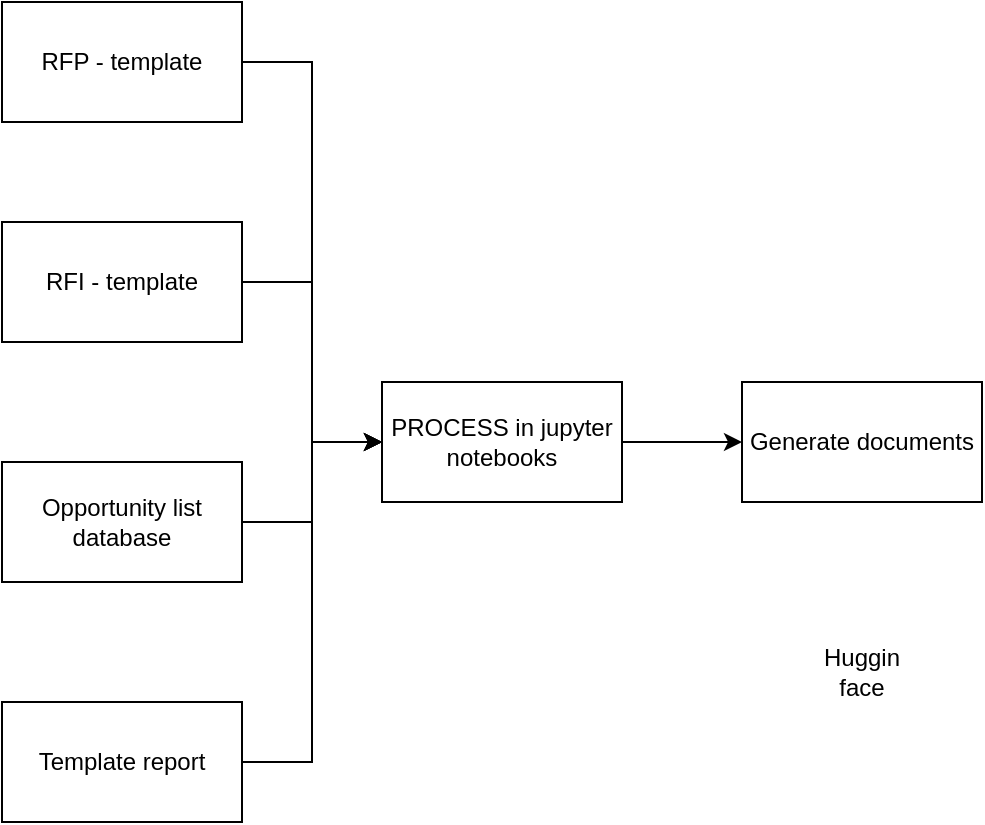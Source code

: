 <mxfile version="22.1.0" type="github">
  <diagram name="Page-1" id="LzVPZ3oxSGh7zD29kF9I">
    <mxGraphModel dx="1122" dy="684" grid="1" gridSize="10" guides="1" tooltips="1" connect="1" arrows="1" fold="1" page="1" pageScale="1" pageWidth="827" pageHeight="1169" math="0" shadow="0">
      <root>
        <mxCell id="0" />
        <mxCell id="1" parent="0" />
        <mxCell id="DAecCU17Xr3ylwO8C8Ry-10" value="" style="edgeStyle=orthogonalEdgeStyle;rounded=0;orthogonalLoop=1;jettySize=auto;html=1;" edge="1" parent="1" source="DAecCU17Xr3ylwO8C8Ry-2" target="DAecCU17Xr3ylwO8C8Ry-9">
          <mxGeometry relative="1" as="geometry" />
        </mxCell>
        <mxCell id="DAecCU17Xr3ylwO8C8Ry-2" value="PROCESS in jupyter notebooks" style="rounded=0;whiteSpace=wrap;html=1;" vertex="1" parent="1">
          <mxGeometry x="330" y="330" width="120" height="60" as="geometry" />
        </mxCell>
        <mxCell id="DAecCU17Xr3ylwO8C8Ry-6" style="edgeStyle=orthogonalEdgeStyle;rounded=0;orthogonalLoop=1;jettySize=auto;html=1;entryX=0;entryY=0.5;entryDx=0;entryDy=0;" edge="1" parent="1" source="DAecCU17Xr3ylwO8C8Ry-3" target="DAecCU17Xr3ylwO8C8Ry-2">
          <mxGeometry relative="1" as="geometry" />
        </mxCell>
        <mxCell id="DAecCU17Xr3ylwO8C8Ry-3" value="RFP - template" style="rounded=0;whiteSpace=wrap;html=1;" vertex="1" parent="1">
          <mxGeometry x="140" y="140" width="120" height="60" as="geometry" />
        </mxCell>
        <mxCell id="DAecCU17Xr3ylwO8C8Ry-7" style="edgeStyle=orthogonalEdgeStyle;rounded=0;orthogonalLoop=1;jettySize=auto;html=1;entryX=0;entryY=0.5;entryDx=0;entryDy=0;" edge="1" parent="1" source="DAecCU17Xr3ylwO8C8Ry-4" target="DAecCU17Xr3ylwO8C8Ry-2">
          <mxGeometry relative="1" as="geometry">
            <mxPoint x="330" y="280" as="targetPoint" />
          </mxGeometry>
        </mxCell>
        <mxCell id="DAecCU17Xr3ylwO8C8Ry-4" value="RFI - template" style="rounded=0;whiteSpace=wrap;html=1;" vertex="1" parent="1">
          <mxGeometry x="140" y="250" width="120" height="60" as="geometry" />
        </mxCell>
        <mxCell id="DAecCU17Xr3ylwO8C8Ry-8" style="edgeStyle=orthogonalEdgeStyle;rounded=0;orthogonalLoop=1;jettySize=auto;html=1;entryX=0;entryY=0.5;entryDx=0;entryDy=0;" edge="1" parent="1" source="DAecCU17Xr3ylwO8C8Ry-5" target="DAecCU17Xr3ylwO8C8Ry-2">
          <mxGeometry relative="1" as="geometry" />
        </mxCell>
        <mxCell id="DAecCU17Xr3ylwO8C8Ry-5" value="Opportunity list database" style="rounded=0;whiteSpace=wrap;html=1;" vertex="1" parent="1">
          <mxGeometry x="140" y="370" width="120" height="60" as="geometry" />
        </mxCell>
        <mxCell id="DAecCU17Xr3ylwO8C8Ry-9" value="Generate documents" style="rounded=0;whiteSpace=wrap;html=1;" vertex="1" parent="1">
          <mxGeometry x="510" y="330" width="120" height="60" as="geometry" />
        </mxCell>
        <mxCell id="DAecCU17Xr3ylwO8C8Ry-14" style="edgeStyle=orthogonalEdgeStyle;rounded=0;orthogonalLoop=1;jettySize=auto;html=1;entryX=0;entryY=0.5;entryDx=0;entryDy=0;" edge="1" parent="1" source="DAecCU17Xr3ylwO8C8Ry-13" target="DAecCU17Xr3ylwO8C8Ry-2">
          <mxGeometry relative="1" as="geometry" />
        </mxCell>
        <mxCell id="DAecCU17Xr3ylwO8C8Ry-13" value="Template report" style="rounded=0;whiteSpace=wrap;html=1;" vertex="1" parent="1">
          <mxGeometry x="140" y="490" width="120" height="60" as="geometry" />
        </mxCell>
        <mxCell id="DAecCU17Xr3ylwO8C8Ry-15" value="Huggin face" style="text;html=1;strokeColor=none;fillColor=none;align=center;verticalAlign=middle;whiteSpace=wrap;rounded=0;" vertex="1" parent="1">
          <mxGeometry x="540" y="460" width="60" height="30" as="geometry" />
        </mxCell>
      </root>
    </mxGraphModel>
  </diagram>
</mxfile>
